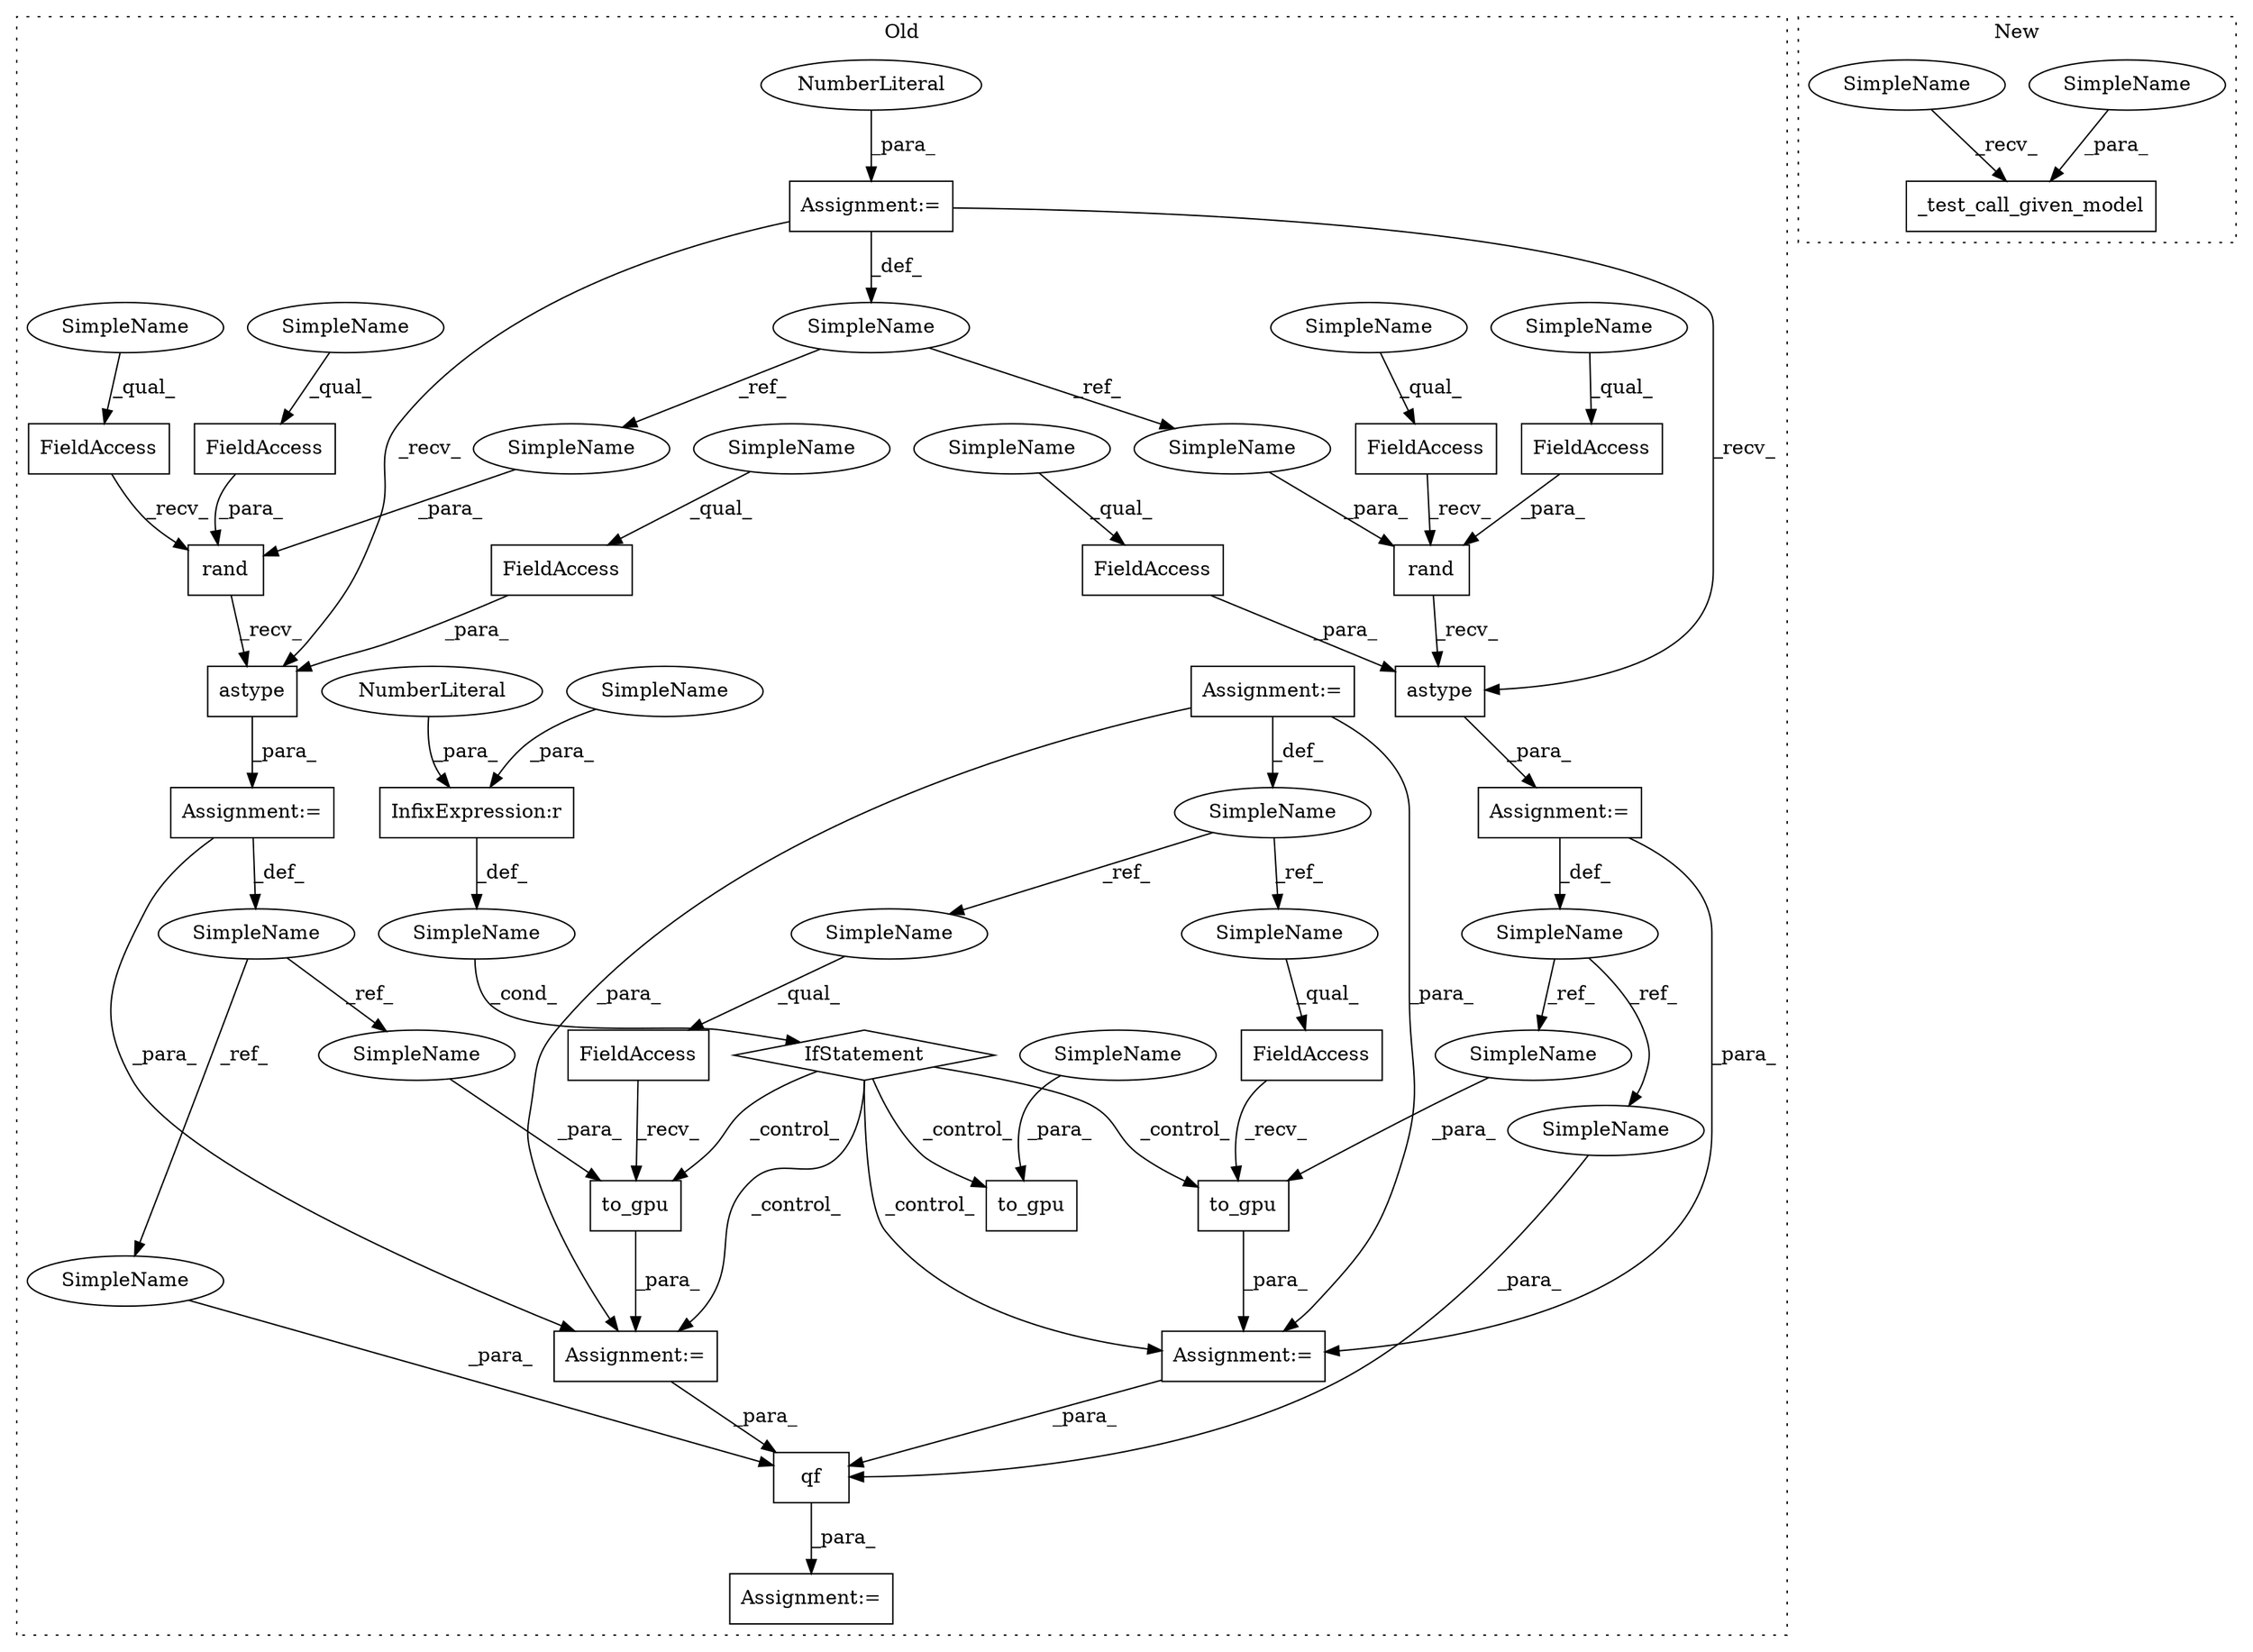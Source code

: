 digraph G {
subgraph cluster0 {
1 [label="to_gpu" a="32" s="4902,4912" l="7,1" shape="box"];
3 [label="InfixExpression:r" a="27" s="4884" l="4" shape="box"];
4 [label="NumberLiteral" a="34" s="4888" l="1" shape="ellipse"];
5 [label="to_gpu" a="32" s="4938,4948" l="7,1" shape="box"];
6 [label="rand" a="32" s="4736,4766" l="5,1" shape="box"];
7 [label="SimpleName" a="42" s="4701" l="10" shape="ellipse"];
8 [label="rand" a="32" s="4815,4848" l="5,1" shape="box"];
9 [label="to_gpu" a="32" s="4977,4990" l="7,1" shape="box"];
10 [label="qf" a="32" s="5005,5018" l="3,1" shape="box"];
11 [label="FieldAccess" a="22" s="4831" l="17" shape="box"];
12 [label="FieldAccess" a="22" s="4752" l="14" shape="box"];
13 [label="FieldAccess" a="22" s="4964" l="12" shape="box"];
14 [label="SimpleName" a="42" s="4429" l="7" shape="ellipse"];
15 [label="FieldAccess" a="22" s="4925" l="12" shape="box"];
16 [label="FieldAccess" a="22" s="4723" l="12" shape="box"];
17 [label="FieldAccess" a="22" s="4775" l="13" shape="box"];
18 [label="FieldAccess" a="22" s="4802" l="12" shape="box"];
19 [label="FieldAccess" a="22" s="4857" l="13" shape="box"];
20 [label="IfStatement" a="25" s="4877,4889" l="4,2" shape="diamond"];
21 [label="SimpleName" a="42" s="4719" l="3" shape="ellipse"];
22 [label="SimpleName" a="42" s="4795" l="6" shape="ellipse"];
23 [label="SimpleName" a="42" s="" l="" shape="ellipse"];
24 [label="Assignment:=" a="7" s="4801" l="1" shape="box"];
25 [label="Assignment:=" a="7" s="4924" l="1" shape="box"];
26 [label="Assignment:=" a="7" s="4429" l="7" shape="box"];
27 [label="Assignment:=" a="7" s="4711" l="1" shape="box"];
28 [label="NumberLiteral" a="34" s="4712" l="1" shape="ellipse"];
29 [label="Assignment:=" a="7" s="5004" l="1" shape="box"];
30 [label="Assignment:=" a="7" s="4963" l="1" shape="box"];
31 [label="astype" a="32" s="4850,4870" l="7,1" shape="box"];
32 [label="Assignment:=" a="7" s="4722" l="1" shape="box"];
33 [label="astype" a="32" s="4768,4788" l="7,1" shape="box"];
34 [label="SimpleName" a="42" s="4881" l="3" shape="ellipse"];
35 [label="SimpleName" a="42" s="4909" l="3" shape="ellipse"];
36 [label="SimpleName" a="42" s="4741" l="10" shape="ellipse"];
37 [label="SimpleName" a="42" s="4820" l="10" shape="ellipse"];
38 [label="SimpleName" a="42" s="4752" l="4" shape="ellipse"];
39 [label="SimpleName" a="42" s="4831" l="4" shape="ellipse"];
42 [label="SimpleName" a="42" s="5012" l="6" shape="ellipse"];
43 [label="SimpleName" a="42" s="4984" l="6" shape="ellipse"];
44 [label="SimpleName" a="42" s="4723" l="5" shape="ellipse"];
45 [label="SimpleName" a="42" s="4857" l="5" shape="ellipse"];
46 [label="SimpleName" a="42" s="4775" l="5" shape="ellipse"];
47 [label="SimpleName" a="42" s="4802" l="5" shape="ellipse"];
48 [label="SimpleName" a="42" s="4945" l="3" shape="ellipse"];
49 [label="SimpleName" a="42" s="5008" l="3" shape="ellipse"];
50 [label="SimpleName" a="42" s="4964" l="7" shape="ellipse"];
51 [label="SimpleName" a="42" s="4925" l="7" shape="ellipse"];
label = "Old";
style="dotted";
}
subgraph cluster1 {
2 [label="_test_call_given_model" a="32" s="3516,3548" l="23,1" shape="box"];
40 [label="SimpleName" a="42" s="3545" l="3" shape="ellipse"];
41 [label="SimpleName" a="42" s="3511" l="4" shape="ellipse"];
label = "New";
style="dotted";
}
3 -> 23 [label="_def_"];
4 -> 3 [label="_para_"];
5 -> 25 [label="_para_"];
6 -> 33 [label="_recv_"];
7 -> 36 [label="_ref_"];
7 -> 37 [label="_ref_"];
8 -> 31 [label="_recv_"];
9 -> 30 [label="_para_"];
10 -> 29 [label="_para_"];
11 -> 8 [label="_para_"];
12 -> 6 [label="_para_"];
13 -> 9 [label="_recv_"];
14 -> 50 [label="_ref_"];
14 -> 51 [label="_ref_"];
15 -> 5 [label="_recv_"];
16 -> 6 [label="_recv_"];
17 -> 33 [label="_para_"];
18 -> 8 [label="_recv_"];
19 -> 31 [label="_para_"];
20 -> 30 [label="_control_"];
20 -> 1 [label="_control_"];
20 -> 25 [label="_control_"];
20 -> 5 [label="_control_"];
20 -> 9 [label="_control_"];
21 -> 49 [label="_ref_"];
21 -> 48 [label="_ref_"];
22 -> 43 [label="_ref_"];
22 -> 42 [label="_ref_"];
23 -> 20 [label="_cond_"];
24 -> 22 [label="_def_"];
24 -> 30 [label="_para_"];
25 -> 10 [label="_para_"];
26 -> 30 [label="_para_"];
26 -> 14 [label="_def_"];
26 -> 25 [label="_para_"];
27 -> 7 [label="_def_"];
27 -> 33 [label="_recv_"];
27 -> 31 [label="_recv_"];
28 -> 27 [label="_para_"];
30 -> 10 [label="_para_"];
31 -> 24 [label="_para_"];
32 -> 25 [label="_para_"];
32 -> 21 [label="_def_"];
33 -> 32 [label="_para_"];
34 -> 3 [label="_para_"];
35 -> 1 [label="_para_"];
36 -> 6 [label="_para_"];
37 -> 8 [label="_para_"];
38 -> 12 [label="_qual_"];
39 -> 11 [label="_qual_"];
40 -> 2 [label="_para_"];
41 -> 2 [label="_recv_"];
42 -> 10 [label="_para_"];
43 -> 9 [label="_para_"];
44 -> 16 [label="_qual_"];
45 -> 19 [label="_qual_"];
46 -> 17 [label="_qual_"];
47 -> 18 [label="_qual_"];
48 -> 5 [label="_para_"];
49 -> 10 [label="_para_"];
50 -> 13 [label="_qual_"];
51 -> 15 [label="_qual_"];
}